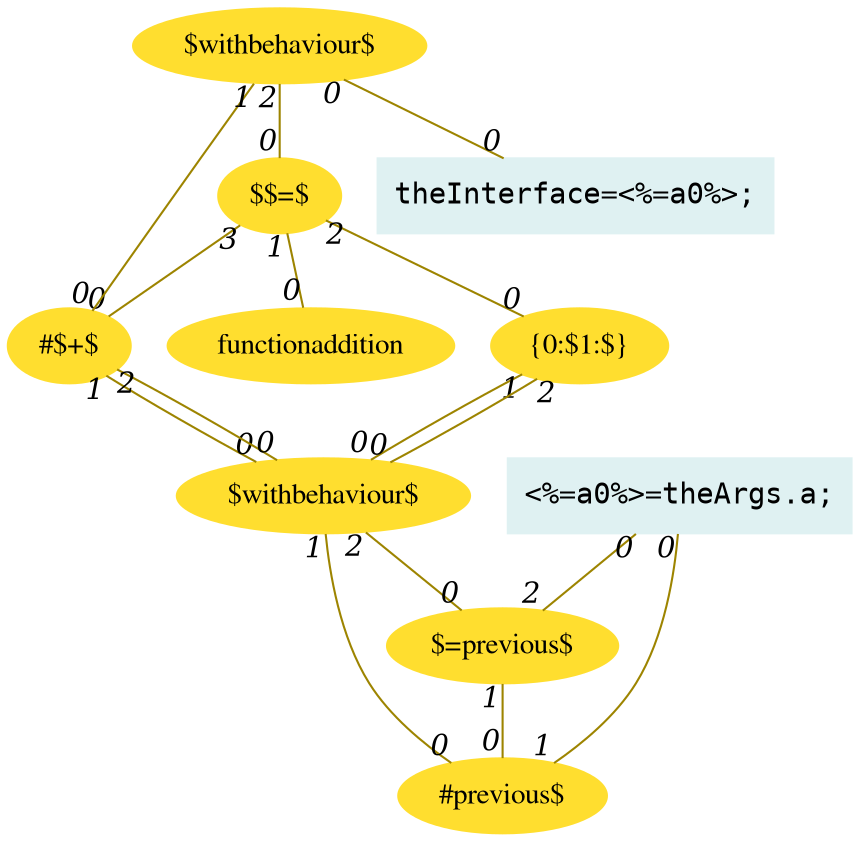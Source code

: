 digraph g{node_6156 [shape="ellipse", style="filled", color="#ffde2f", fontname="Times", label="#previous$" ]
node_6157 [shape="ellipse", style="filled", color="#ffde2f", fontname="Times", label="$=previous$" ]
node_6158 [shape="ellipse", style="filled", color="#ffde2f", fontname="Times", label="$withbehaviour$" ]
node_6175 [shape="ellipse", style="filled", color="#ffde2f", fontname="Times", label="#$+$" ]
node_6176 [shape="ellipse", style="filled", color="#ffde2f", fontname="Times", label="functionaddition" ]
node_6177 [shape="ellipse", style="filled", color="#ffde2f", fontname="Times", label="{0:$1:$}" ]
node_6178 [shape="ellipse", style="filled", color="#ffde2f", fontname="Times", label="$$=$" ]
node_6179 [shape="ellipse", style="filled", color="#ffde2f", fontname="Times", label="$withbehaviour$" ]
node_6203 [shape="box", style="filled", color="#dff1f2", fontname="Courier", label="<%=a0%>=theArgs.a;
" ]
node_6205 [shape="box", style="filled", color="#dff1f2", fontname="Courier", label="theInterface=<%=a0%>;
" ]
node_6157 -> node_6156 [dir=none, arrowHead=none, fontname="Times-Italic", arrowsize=1, color="#9d8400", label="",  headlabel="0", taillabel="1" ]
node_6158 -> node_6156 [dir=none, arrowHead=none, fontname="Times-Italic", arrowsize=1, color="#9d8400", label="",  headlabel="0", taillabel="1" ]
node_6158 -> node_6157 [dir=none, arrowHead=none, fontname="Times-Italic", arrowsize=1, color="#9d8400", label="",  headlabel="0", taillabel="2" ]
node_6178 -> node_6175 [dir=none, arrowHead=none, fontname="Times-Italic", arrowsize=1, color="#9d8400", label="",  headlabel="0", taillabel="3" ]
node_6178 -> node_6176 [dir=none, arrowHead=none, fontname="Times-Italic", arrowsize=1, color="#9d8400", label="",  headlabel="0", taillabel="1" ]
node_6178 -> node_6177 [dir=none, arrowHead=none, fontname="Times-Italic", arrowsize=1, color="#9d8400", label="",  headlabel="0", taillabel="2" ]
node_6179 -> node_6175 [dir=none, arrowHead=none, fontname="Times-Italic", arrowsize=1, color="#9d8400", label="",  headlabel="0", taillabel="1" ]
node_6179 -> node_6178 [dir=none, arrowHead=none, fontname="Times-Italic", arrowsize=1, color="#9d8400", label="",  headlabel="0", taillabel="2" ]
node_6175 -> node_6158 [dir=none, arrowHead=none, fontname="Times-Italic", arrowsize=1, color="#9d8400", label="",  headlabel="0", taillabel="1" ]
node_6177 -> node_6158 [dir=none, arrowHead=none, fontname="Times-Italic", arrowsize=1, color="#9d8400", label="",  headlabel="0", taillabel="1" ]
node_6175 -> node_6158 [dir=none, arrowHead=none, fontname="Times-Italic", arrowsize=1, color="#9d8400", label="",  headlabel="0", taillabel="2" ]
node_6177 -> node_6158 [dir=none, arrowHead=none, fontname="Times-Italic", arrowsize=1, color="#9d8400", label="",  headlabel="0", taillabel="2" ]
node_6203 -> node_6156 [dir=none, arrowHead=none, fontname="Times-Italic", arrowsize=1, color="#9d8400", label="",  headlabel="1", taillabel="0" ]
node_6203 -> node_6157 [dir=none, arrowHead=none, fontname="Times-Italic", arrowsize=1, color="#9d8400", label="",  headlabel="2", taillabel="0" ]
node_6179 -> node_6205 [dir=none, arrowHead=none, fontname="Times-Italic", arrowsize=1, color="#9d8400", label="",  headlabel="0", taillabel="0" ]
}